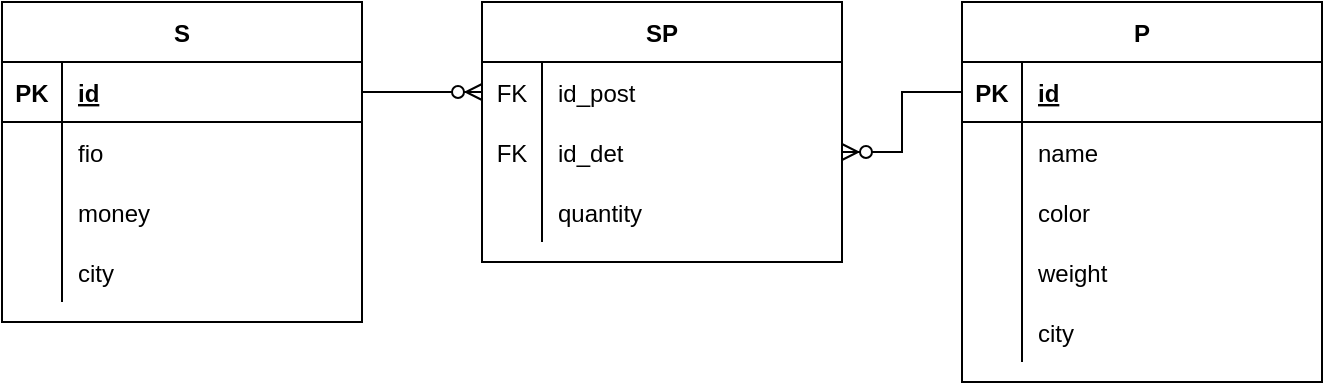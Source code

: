 <mxfile version="18.0.6" type="device" pages="2"><diagram id="R2lEEEUBdFMjLlhIrx00" name="part-1"><mxGraphModel dx="920" dy="1432" grid="1" gridSize="10" guides="1" tooltips="1" connect="1" arrows="1" fold="1" page="1" pageScale="1" pageWidth="850" pageHeight="1100" math="0" shadow="0" extFonts="Permanent Marker^https://fonts.googleapis.com/css?family=Permanent+Marker"><root><mxCell id="0"/><mxCell id="1" parent="0"/><mxCell id="owsaEYNvA8vx0ClIbj3j-1" value="P" style="shape=table;startSize=30;container=1;collapsible=1;childLayout=tableLayout;fixedRows=1;rowLines=0;fontStyle=1;align=center;resizeLast=1;" vertex="1" parent="1"><mxGeometry x="520" y="40" width="180" height="190" as="geometry"/></mxCell><mxCell id="owsaEYNvA8vx0ClIbj3j-2" value="" style="shape=tableRow;horizontal=0;startSize=0;swimlaneHead=0;swimlaneBody=0;fillColor=none;collapsible=0;dropTarget=0;points=[[0,0.5],[1,0.5]];portConstraint=eastwest;top=0;left=0;right=0;bottom=1;" vertex="1" parent="owsaEYNvA8vx0ClIbj3j-1"><mxGeometry y="30" width="180" height="30" as="geometry"/></mxCell><mxCell id="owsaEYNvA8vx0ClIbj3j-3" value="PK" style="shape=partialRectangle;connectable=0;fillColor=none;top=0;left=0;bottom=0;right=0;fontStyle=1;overflow=hidden;" vertex="1" parent="owsaEYNvA8vx0ClIbj3j-2"><mxGeometry width="30" height="30" as="geometry"><mxRectangle width="30" height="30" as="alternateBounds"/></mxGeometry></mxCell><mxCell id="owsaEYNvA8vx0ClIbj3j-4" value="id" style="shape=partialRectangle;connectable=0;fillColor=none;top=0;left=0;bottom=0;right=0;align=left;spacingLeft=6;fontStyle=5;overflow=hidden;" vertex="1" parent="owsaEYNvA8vx0ClIbj3j-2"><mxGeometry x="30" width="150" height="30" as="geometry"><mxRectangle width="150" height="30" as="alternateBounds"/></mxGeometry></mxCell><mxCell id="owsaEYNvA8vx0ClIbj3j-5" value="" style="shape=tableRow;horizontal=0;startSize=0;swimlaneHead=0;swimlaneBody=0;fillColor=none;collapsible=0;dropTarget=0;points=[[0,0.5],[1,0.5]];portConstraint=eastwest;top=0;left=0;right=0;bottom=0;" vertex="1" parent="owsaEYNvA8vx0ClIbj3j-1"><mxGeometry y="60" width="180" height="30" as="geometry"/></mxCell><mxCell id="owsaEYNvA8vx0ClIbj3j-6" value="" style="shape=partialRectangle;connectable=0;fillColor=none;top=0;left=0;bottom=0;right=0;editable=1;overflow=hidden;" vertex="1" parent="owsaEYNvA8vx0ClIbj3j-5"><mxGeometry width="30" height="30" as="geometry"><mxRectangle width="30" height="30" as="alternateBounds"/></mxGeometry></mxCell><mxCell id="owsaEYNvA8vx0ClIbj3j-7" value="name" style="shape=partialRectangle;connectable=0;fillColor=none;top=0;left=0;bottom=0;right=0;align=left;spacingLeft=6;overflow=hidden;" vertex="1" parent="owsaEYNvA8vx0ClIbj3j-5"><mxGeometry x="30" width="150" height="30" as="geometry"><mxRectangle width="150" height="30" as="alternateBounds"/></mxGeometry></mxCell><mxCell id="owsaEYNvA8vx0ClIbj3j-8" value="" style="shape=tableRow;horizontal=0;startSize=0;swimlaneHead=0;swimlaneBody=0;fillColor=none;collapsible=0;dropTarget=0;points=[[0,0.5],[1,0.5]];portConstraint=eastwest;top=0;left=0;right=0;bottom=0;" vertex="1" parent="owsaEYNvA8vx0ClIbj3j-1"><mxGeometry y="90" width="180" height="30" as="geometry"/></mxCell><mxCell id="owsaEYNvA8vx0ClIbj3j-9" value="" style="shape=partialRectangle;connectable=0;fillColor=none;top=0;left=0;bottom=0;right=0;editable=1;overflow=hidden;" vertex="1" parent="owsaEYNvA8vx0ClIbj3j-8"><mxGeometry width="30" height="30" as="geometry"><mxRectangle width="30" height="30" as="alternateBounds"/></mxGeometry></mxCell><mxCell id="owsaEYNvA8vx0ClIbj3j-10" value="color" style="shape=partialRectangle;connectable=0;fillColor=none;top=0;left=0;bottom=0;right=0;align=left;spacingLeft=6;overflow=hidden;" vertex="1" parent="owsaEYNvA8vx0ClIbj3j-8"><mxGeometry x="30" width="150" height="30" as="geometry"><mxRectangle width="150" height="30" as="alternateBounds"/></mxGeometry></mxCell><mxCell id="owsaEYNvA8vx0ClIbj3j-11" value="" style="shape=tableRow;horizontal=0;startSize=0;swimlaneHead=0;swimlaneBody=0;fillColor=none;collapsible=0;dropTarget=0;points=[[0,0.5],[1,0.5]];portConstraint=eastwest;top=0;left=0;right=0;bottom=0;" vertex="1" parent="owsaEYNvA8vx0ClIbj3j-1"><mxGeometry y="120" width="180" height="30" as="geometry"/></mxCell><mxCell id="owsaEYNvA8vx0ClIbj3j-12" value="" style="shape=partialRectangle;connectable=0;fillColor=none;top=0;left=0;bottom=0;right=0;editable=1;overflow=hidden;" vertex="1" parent="owsaEYNvA8vx0ClIbj3j-11"><mxGeometry width="30" height="30" as="geometry"><mxRectangle width="30" height="30" as="alternateBounds"/></mxGeometry></mxCell><mxCell id="owsaEYNvA8vx0ClIbj3j-13" value="weight" style="shape=partialRectangle;connectable=0;fillColor=none;top=0;left=0;bottom=0;right=0;align=left;spacingLeft=6;overflow=hidden;" vertex="1" parent="owsaEYNvA8vx0ClIbj3j-11"><mxGeometry x="30" width="150" height="30" as="geometry"><mxRectangle width="150" height="30" as="alternateBounds"/></mxGeometry></mxCell><mxCell id="owsaEYNvA8vx0ClIbj3j-40" style="shape=tableRow;horizontal=0;startSize=0;swimlaneHead=0;swimlaneBody=0;fillColor=none;collapsible=0;dropTarget=0;points=[[0,0.5],[1,0.5]];portConstraint=eastwest;top=0;left=0;right=0;bottom=0;" vertex="1" parent="owsaEYNvA8vx0ClIbj3j-1"><mxGeometry y="150" width="180" height="30" as="geometry"/></mxCell><mxCell id="owsaEYNvA8vx0ClIbj3j-41" style="shape=partialRectangle;connectable=0;fillColor=none;top=0;left=0;bottom=0;right=0;editable=1;overflow=hidden;" vertex="1" parent="owsaEYNvA8vx0ClIbj3j-40"><mxGeometry width="30" height="30" as="geometry"><mxRectangle width="30" height="30" as="alternateBounds"/></mxGeometry></mxCell><mxCell id="owsaEYNvA8vx0ClIbj3j-42" value="city" style="shape=partialRectangle;connectable=0;fillColor=none;top=0;left=0;bottom=0;right=0;align=left;spacingLeft=6;overflow=hidden;" vertex="1" parent="owsaEYNvA8vx0ClIbj3j-40"><mxGeometry x="30" width="150" height="30" as="geometry"><mxRectangle width="150" height="30" as="alternateBounds"/></mxGeometry></mxCell><mxCell id="owsaEYNvA8vx0ClIbj3j-14" value="S" style="shape=table;startSize=30;container=1;collapsible=1;childLayout=tableLayout;fixedRows=1;rowLines=0;fontStyle=1;align=center;resizeLast=1;" vertex="1" parent="1"><mxGeometry x="40" y="40" width="180" height="160" as="geometry"/></mxCell><mxCell id="owsaEYNvA8vx0ClIbj3j-15" value="" style="shape=tableRow;horizontal=0;startSize=0;swimlaneHead=0;swimlaneBody=0;fillColor=none;collapsible=0;dropTarget=0;points=[[0,0.5],[1,0.5]];portConstraint=eastwest;top=0;left=0;right=0;bottom=1;" vertex="1" parent="owsaEYNvA8vx0ClIbj3j-14"><mxGeometry y="30" width="180" height="30" as="geometry"/></mxCell><mxCell id="owsaEYNvA8vx0ClIbj3j-16" value="PK" style="shape=partialRectangle;connectable=0;fillColor=none;top=0;left=0;bottom=0;right=0;fontStyle=1;overflow=hidden;" vertex="1" parent="owsaEYNvA8vx0ClIbj3j-15"><mxGeometry width="30" height="30" as="geometry"><mxRectangle width="30" height="30" as="alternateBounds"/></mxGeometry></mxCell><mxCell id="owsaEYNvA8vx0ClIbj3j-17" value="id" style="shape=partialRectangle;connectable=0;fillColor=none;top=0;left=0;bottom=0;right=0;align=left;spacingLeft=6;fontStyle=5;overflow=hidden;" vertex="1" parent="owsaEYNvA8vx0ClIbj3j-15"><mxGeometry x="30" width="150" height="30" as="geometry"><mxRectangle width="150" height="30" as="alternateBounds"/></mxGeometry></mxCell><mxCell id="owsaEYNvA8vx0ClIbj3j-18" value="" style="shape=tableRow;horizontal=0;startSize=0;swimlaneHead=0;swimlaneBody=0;fillColor=none;collapsible=0;dropTarget=0;points=[[0,0.5],[1,0.5]];portConstraint=eastwest;top=0;left=0;right=0;bottom=0;" vertex="1" parent="owsaEYNvA8vx0ClIbj3j-14"><mxGeometry y="60" width="180" height="30" as="geometry"/></mxCell><mxCell id="owsaEYNvA8vx0ClIbj3j-19" value="" style="shape=partialRectangle;connectable=0;fillColor=none;top=0;left=0;bottom=0;right=0;editable=1;overflow=hidden;" vertex="1" parent="owsaEYNvA8vx0ClIbj3j-18"><mxGeometry width="30" height="30" as="geometry"><mxRectangle width="30" height="30" as="alternateBounds"/></mxGeometry></mxCell><mxCell id="owsaEYNvA8vx0ClIbj3j-20" value="fio" style="shape=partialRectangle;connectable=0;fillColor=none;top=0;left=0;bottom=0;right=0;align=left;spacingLeft=6;overflow=hidden;" vertex="1" parent="owsaEYNvA8vx0ClIbj3j-18"><mxGeometry x="30" width="150" height="30" as="geometry"><mxRectangle width="150" height="30" as="alternateBounds"/></mxGeometry></mxCell><mxCell id="owsaEYNvA8vx0ClIbj3j-21" value="" style="shape=tableRow;horizontal=0;startSize=0;swimlaneHead=0;swimlaneBody=0;fillColor=none;collapsible=0;dropTarget=0;points=[[0,0.5],[1,0.5]];portConstraint=eastwest;top=0;left=0;right=0;bottom=0;" vertex="1" parent="owsaEYNvA8vx0ClIbj3j-14"><mxGeometry y="90" width="180" height="30" as="geometry"/></mxCell><mxCell id="owsaEYNvA8vx0ClIbj3j-22" value="" style="shape=partialRectangle;connectable=0;fillColor=none;top=0;left=0;bottom=0;right=0;editable=1;overflow=hidden;" vertex="1" parent="owsaEYNvA8vx0ClIbj3j-21"><mxGeometry width="30" height="30" as="geometry"><mxRectangle width="30" height="30" as="alternateBounds"/></mxGeometry></mxCell><mxCell id="owsaEYNvA8vx0ClIbj3j-23" value="money" style="shape=partialRectangle;connectable=0;fillColor=none;top=0;left=0;bottom=0;right=0;align=left;spacingLeft=6;overflow=hidden;" vertex="1" parent="owsaEYNvA8vx0ClIbj3j-21"><mxGeometry x="30" width="150" height="30" as="geometry"><mxRectangle width="150" height="30" as="alternateBounds"/></mxGeometry></mxCell><mxCell id="owsaEYNvA8vx0ClIbj3j-24" value="" style="shape=tableRow;horizontal=0;startSize=0;swimlaneHead=0;swimlaneBody=0;fillColor=none;collapsible=0;dropTarget=0;points=[[0,0.5],[1,0.5]];portConstraint=eastwest;top=0;left=0;right=0;bottom=0;" vertex="1" parent="owsaEYNvA8vx0ClIbj3j-14"><mxGeometry y="120" width="180" height="30" as="geometry"/></mxCell><mxCell id="owsaEYNvA8vx0ClIbj3j-25" value="" style="shape=partialRectangle;connectable=0;fillColor=none;top=0;left=0;bottom=0;right=0;editable=1;overflow=hidden;" vertex="1" parent="owsaEYNvA8vx0ClIbj3j-24"><mxGeometry width="30" height="30" as="geometry"><mxRectangle width="30" height="30" as="alternateBounds"/></mxGeometry></mxCell><mxCell id="owsaEYNvA8vx0ClIbj3j-26" value="city" style="shape=partialRectangle;connectable=0;fillColor=none;top=0;left=0;bottom=0;right=0;align=left;spacingLeft=6;overflow=hidden;" vertex="1" parent="owsaEYNvA8vx0ClIbj3j-24"><mxGeometry x="30" width="150" height="30" as="geometry"><mxRectangle width="150" height="30" as="alternateBounds"/></mxGeometry></mxCell><mxCell id="owsaEYNvA8vx0ClIbj3j-27" value="SP" style="shape=table;startSize=30;container=1;collapsible=1;childLayout=tableLayout;fixedRows=1;rowLines=0;fontStyle=1;align=center;resizeLast=1;" vertex="1" parent="1"><mxGeometry x="280" y="40" width="180" height="130" as="geometry"/></mxCell><mxCell id="owsaEYNvA8vx0ClIbj3j-31" value="" style="shape=tableRow;horizontal=0;startSize=0;swimlaneHead=0;swimlaneBody=0;fillColor=none;collapsible=0;dropTarget=0;points=[[0,0.5],[1,0.5]];portConstraint=eastwest;top=0;left=0;right=0;bottom=0;" vertex="1" parent="owsaEYNvA8vx0ClIbj3j-27"><mxGeometry y="30" width="180" height="30" as="geometry"/></mxCell><mxCell id="owsaEYNvA8vx0ClIbj3j-32" value="FK" style="shape=partialRectangle;connectable=0;fillColor=none;top=0;left=0;bottom=0;right=0;editable=1;overflow=hidden;" vertex="1" parent="owsaEYNvA8vx0ClIbj3j-31"><mxGeometry width="30" height="30" as="geometry"><mxRectangle width="30" height="30" as="alternateBounds"/></mxGeometry></mxCell><mxCell id="owsaEYNvA8vx0ClIbj3j-33" value="id_post" style="shape=partialRectangle;connectable=0;fillColor=none;top=0;left=0;bottom=0;right=0;align=left;spacingLeft=6;overflow=hidden;" vertex="1" parent="owsaEYNvA8vx0ClIbj3j-31"><mxGeometry x="30" width="150" height="30" as="geometry"><mxRectangle width="150" height="30" as="alternateBounds"/></mxGeometry></mxCell><mxCell id="owsaEYNvA8vx0ClIbj3j-34" value="" style="shape=tableRow;horizontal=0;startSize=0;swimlaneHead=0;swimlaneBody=0;fillColor=none;collapsible=0;dropTarget=0;points=[[0,0.5],[1,0.5]];portConstraint=eastwest;top=0;left=0;right=0;bottom=0;" vertex="1" parent="owsaEYNvA8vx0ClIbj3j-27"><mxGeometry y="60" width="180" height="30" as="geometry"/></mxCell><mxCell id="owsaEYNvA8vx0ClIbj3j-35" value="FK" style="shape=partialRectangle;connectable=0;fillColor=none;top=0;left=0;bottom=0;right=0;editable=1;overflow=hidden;" vertex="1" parent="owsaEYNvA8vx0ClIbj3j-34"><mxGeometry width="30" height="30" as="geometry"><mxRectangle width="30" height="30" as="alternateBounds"/></mxGeometry></mxCell><mxCell id="owsaEYNvA8vx0ClIbj3j-36" value="id_det" style="shape=partialRectangle;connectable=0;fillColor=none;top=0;left=0;bottom=0;right=0;align=left;spacingLeft=6;overflow=hidden;" vertex="1" parent="owsaEYNvA8vx0ClIbj3j-34"><mxGeometry x="30" width="150" height="30" as="geometry"><mxRectangle width="150" height="30" as="alternateBounds"/></mxGeometry></mxCell><mxCell id="owsaEYNvA8vx0ClIbj3j-37" value="" style="shape=tableRow;horizontal=0;startSize=0;swimlaneHead=0;swimlaneBody=0;fillColor=none;collapsible=0;dropTarget=0;points=[[0,0.5],[1,0.5]];portConstraint=eastwest;top=0;left=0;right=0;bottom=0;" vertex="1" parent="owsaEYNvA8vx0ClIbj3j-27"><mxGeometry y="90" width="180" height="30" as="geometry"/></mxCell><mxCell id="owsaEYNvA8vx0ClIbj3j-38" value="" style="shape=partialRectangle;connectable=0;fillColor=none;top=0;left=0;bottom=0;right=0;editable=1;overflow=hidden;" vertex="1" parent="owsaEYNvA8vx0ClIbj3j-37"><mxGeometry width="30" height="30" as="geometry"><mxRectangle width="30" height="30" as="alternateBounds"/></mxGeometry></mxCell><mxCell id="owsaEYNvA8vx0ClIbj3j-39" value="quantity" style="shape=partialRectangle;connectable=0;fillColor=none;top=0;left=0;bottom=0;right=0;align=left;spacingLeft=6;overflow=hidden;" vertex="1" parent="owsaEYNvA8vx0ClIbj3j-37"><mxGeometry x="30" width="150" height="30" as="geometry"><mxRectangle width="150" height="30" as="alternateBounds"/></mxGeometry></mxCell><mxCell id="owsaEYNvA8vx0ClIbj3j-43" value="" style="edgeStyle=entityRelationEdgeStyle;fontSize=12;html=1;endArrow=ERzeroToMany;endFill=1;rounded=0;entryX=0;entryY=0.5;entryDx=0;entryDy=0;exitX=1;exitY=0.5;exitDx=0;exitDy=0;" edge="1" parent="1" source="owsaEYNvA8vx0ClIbj3j-15" target="owsaEYNvA8vx0ClIbj3j-31"><mxGeometry width="100" height="100" relative="1" as="geometry"><mxPoint x="210" y="170" as="sourcePoint"/><mxPoint x="310" y="70" as="targetPoint"/></mxGeometry></mxCell><mxCell id="owsaEYNvA8vx0ClIbj3j-44" value="" style="edgeStyle=entityRelationEdgeStyle;fontSize=12;html=1;endArrow=ERzeroToMany;endFill=1;rounded=0;entryX=1;entryY=0.5;entryDx=0;entryDy=0;exitX=0;exitY=0.5;exitDx=0;exitDy=0;" edge="1" parent="1" source="owsaEYNvA8vx0ClIbj3j-2" target="owsaEYNvA8vx0ClIbj3j-34"><mxGeometry width="100" height="100" relative="1" as="geometry"><mxPoint x="380" y="160" as="sourcePoint"/><mxPoint x="480" y="60" as="targetPoint"/></mxGeometry></mxCell></root></mxGraphModel></diagram><diagram id="Smq5fnMOxkSnGxEm4nto" name="part-3"><mxGraphModel dx="782" dy="1217" grid="1" gridSize="10" guides="1" tooltips="1" connect="1" arrows="1" fold="1" page="1" pageScale="1" pageWidth="850" pageHeight="1100" math="0" shadow="0"><root><mxCell id="0"/><mxCell id="1" parent="0"/><mxCell id="PxRqL4m6oR2kjX2CarWD-1" value="employes" style="shape=table;startSize=30;container=1;collapsible=1;childLayout=tableLayout;fixedRows=1;rowLines=0;fontStyle=1;align=center;resizeLast=1;" vertex="1" parent="1"><mxGeometry x="60" y="40" width="180" height="220" as="geometry"/></mxCell><mxCell id="PxRqL4m6oR2kjX2CarWD-2" value="" style="shape=tableRow;horizontal=0;startSize=0;swimlaneHead=0;swimlaneBody=0;fillColor=none;collapsible=0;dropTarget=0;points=[[0,0.5],[1,0.5]];portConstraint=eastwest;top=0;left=0;right=0;bottom=1;" vertex="1" parent="PxRqL4m6oR2kjX2CarWD-1"><mxGeometry y="30" width="180" height="30" as="geometry"/></mxCell><mxCell id="PxRqL4m6oR2kjX2CarWD-3" value="PK" style="shape=partialRectangle;connectable=0;fillColor=none;top=0;left=0;bottom=0;right=0;fontStyle=1;overflow=hidden;" vertex="1" parent="PxRqL4m6oR2kjX2CarWD-2"><mxGeometry width="30" height="30" as="geometry"><mxRectangle width="30" height="30" as="alternateBounds"/></mxGeometry></mxCell><mxCell id="PxRqL4m6oR2kjX2CarWD-4" value="id" style="shape=partialRectangle;connectable=0;fillColor=none;top=0;left=0;bottom=0;right=0;align=left;spacingLeft=6;fontStyle=5;overflow=hidden;" vertex="1" parent="PxRqL4m6oR2kjX2CarWD-2"><mxGeometry x="30" width="150" height="30" as="geometry"><mxRectangle width="150" height="30" as="alternateBounds"/></mxGeometry></mxCell><mxCell id="PxRqL4m6oR2kjX2CarWD-5" value="" style="shape=tableRow;horizontal=0;startSize=0;swimlaneHead=0;swimlaneBody=0;fillColor=none;collapsible=0;dropTarget=0;points=[[0,0.5],[1,0.5]];portConstraint=eastwest;top=0;left=0;right=0;bottom=0;" vertex="1" parent="PxRqL4m6oR2kjX2CarWD-1"><mxGeometry y="60" width="180" height="30" as="geometry"/></mxCell><mxCell id="PxRqL4m6oR2kjX2CarWD-6" value="" style="shape=partialRectangle;connectable=0;fillColor=none;top=0;left=0;bottom=0;right=0;editable=1;overflow=hidden;" vertex="1" parent="PxRqL4m6oR2kjX2CarWD-5"><mxGeometry width="30" height="30" as="geometry"><mxRectangle width="30" height="30" as="alternateBounds"/></mxGeometry></mxCell><mxCell id="PxRqL4m6oR2kjX2CarWD-7" value="surname" style="shape=partialRectangle;connectable=0;fillColor=none;top=0;left=0;bottom=0;right=0;align=left;spacingLeft=6;overflow=hidden;" vertex="1" parent="PxRqL4m6oR2kjX2CarWD-5"><mxGeometry x="30" width="150" height="30" as="geometry"><mxRectangle width="150" height="30" as="alternateBounds"/></mxGeometry></mxCell><mxCell id="PxRqL4m6oR2kjX2CarWD-8" value="" style="shape=tableRow;horizontal=0;startSize=0;swimlaneHead=0;swimlaneBody=0;fillColor=none;collapsible=0;dropTarget=0;points=[[0,0.5],[1,0.5]];portConstraint=eastwest;top=0;left=0;right=0;bottom=0;" vertex="1" parent="PxRqL4m6oR2kjX2CarWD-1"><mxGeometry y="90" width="180" height="30" as="geometry"/></mxCell><mxCell id="PxRqL4m6oR2kjX2CarWD-9" value="" style="shape=partialRectangle;connectable=0;fillColor=none;top=0;left=0;bottom=0;right=0;editable=1;overflow=hidden;" vertex="1" parent="PxRqL4m6oR2kjX2CarWD-8"><mxGeometry width="30" height="30" as="geometry"><mxRectangle width="30" height="30" as="alternateBounds"/></mxGeometry></mxCell><mxCell id="PxRqL4m6oR2kjX2CarWD-10" value="address" style="shape=partialRectangle;connectable=0;fillColor=none;top=0;left=0;bottom=0;right=0;align=left;spacingLeft=6;overflow=hidden;" vertex="1" parent="PxRqL4m6oR2kjX2CarWD-8"><mxGeometry x="30" width="150" height="30" as="geometry"><mxRectangle width="150" height="30" as="alternateBounds"/></mxGeometry></mxCell><mxCell id="PxRqL4m6oR2kjX2CarWD-11" value="" style="shape=tableRow;horizontal=0;startSize=0;swimlaneHead=0;swimlaneBody=0;fillColor=none;collapsible=0;dropTarget=0;points=[[0,0.5],[1,0.5]];portConstraint=eastwest;top=0;left=0;right=0;bottom=0;" vertex="1" parent="PxRqL4m6oR2kjX2CarWD-1"><mxGeometry y="120" width="180" height="30" as="geometry"/></mxCell><mxCell id="PxRqL4m6oR2kjX2CarWD-12" value="" style="shape=partialRectangle;connectable=0;fillColor=none;top=0;left=0;bottom=0;right=0;editable=1;overflow=hidden;" vertex="1" parent="PxRqL4m6oR2kjX2CarWD-11"><mxGeometry width="30" height="30" as="geometry"><mxRectangle width="30" height="30" as="alternateBounds"/></mxGeometry></mxCell><mxCell id="PxRqL4m6oR2kjX2CarWD-13" value="experience" style="shape=partialRectangle;connectable=0;fillColor=none;top=0;left=0;bottom=0;right=0;align=left;spacingLeft=6;overflow=hidden;" vertex="1" parent="PxRqL4m6oR2kjX2CarWD-11"><mxGeometry x="30" width="150" height="30" as="geometry"><mxRectangle width="150" height="30" as="alternateBounds"/></mxGeometry></mxCell><mxCell id="PxRqL4m6oR2kjX2CarWD-40" style="shape=tableRow;horizontal=0;startSize=0;swimlaneHead=0;swimlaneBody=0;fillColor=none;collapsible=0;dropTarget=0;points=[[0,0.5],[1,0.5]];portConstraint=eastwest;top=0;left=0;right=0;bottom=0;" vertex="1" parent="PxRqL4m6oR2kjX2CarWD-1"><mxGeometry y="150" width="180" height="30" as="geometry"/></mxCell><mxCell id="PxRqL4m6oR2kjX2CarWD-41" style="shape=partialRectangle;connectable=0;fillColor=none;top=0;left=0;bottom=0;right=0;editable=1;overflow=hidden;" vertex="1" parent="PxRqL4m6oR2kjX2CarWD-40"><mxGeometry width="30" height="30" as="geometry"><mxRectangle width="30" height="30" as="alternateBounds"/></mxGeometry></mxCell><mxCell id="PxRqL4m6oR2kjX2CarWD-42" value="specialty" style="shape=partialRectangle;connectable=0;fillColor=none;top=0;left=0;bottom=0;right=0;align=left;spacingLeft=6;overflow=hidden;" vertex="1" parent="PxRqL4m6oR2kjX2CarWD-40"><mxGeometry x="30" width="150" height="30" as="geometry"><mxRectangle width="150" height="30" as="alternateBounds"/></mxGeometry></mxCell><mxCell id="PxRqL4m6oR2kjX2CarWD-43" style="shape=tableRow;horizontal=0;startSize=0;swimlaneHead=0;swimlaneBody=0;fillColor=none;collapsible=0;dropTarget=0;points=[[0,0.5],[1,0.5]];portConstraint=eastwest;top=0;left=0;right=0;bottom=0;" vertex="1" parent="PxRqL4m6oR2kjX2CarWD-1"><mxGeometry y="180" width="180" height="30" as="geometry"/></mxCell><mxCell id="PxRqL4m6oR2kjX2CarWD-44" style="shape=partialRectangle;connectable=0;fillColor=none;top=0;left=0;bottom=0;right=0;editable=1;overflow=hidden;" vertex="1" parent="PxRqL4m6oR2kjX2CarWD-43"><mxGeometry width="30" height="30" as="geometry"><mxRectangle width="30" height="30" as="alternateBounds"/></mxGeometry></mxCell><mxCell id="PxRqL4m6oR2kjX2CarWD-45" value="div_num" style="shape=partialRectangle;connectable=0;fillColor=none;top=0;left=0;bottom=0;right=0;align=left;spacingLeft=6;overflow=hidden;" vertex="1" parent="PxRqL4m6oR2kjX2CarWD-43"><mxGeometry x="30" width="150" height="30" as="geometry"><mxRectangle width="150" height="30" as="alternateBounds"/></mxGeometry></mxCell><mxCell id="PxRqL4m6oR2kjX2CarWD-14" value="company" style="shape=table;startSize=30;container=1;collapsible=1;childLayout=tableLayout;fixedRows=1;rowLines=0;fontStyle=1;align=center;resizeLast=1;" vertex="1" parent="1"><mxGeometry x="60" y="280" width="180" height="160" as="geometry"/></mxCell><mxCell id="PxRqL4m6oR2kjX2CarWD-15" value="" style="shape=tableRow;horizontal=0;startSize=0;swimlaneHead=0;swimlaneBody=0;fillColor=none;collapsible=0;dropTarget=0;points=[[0,0.5],[1,0.5]];portConstraint=eastwest;top=0;left=0;right=0;bottom=1;" vertex="1" parent="PxRqL4m6oR2kjX2CarWD-14"><mxGeometry y="30" width="180" height="30" as="geometry"/></mxCell><mxCell id="PxRqL4m6oR2kjX2CarWD-16" value="PK" style="shape=partialRectangle;connectable=0;fillColor=none;top=0;left=0;bottom=0;right=0;fontStyle=1;overflow=hidden;" vertex="1" parent="PxRqL4m6oR2kjX2CarWD-15"><mxGeometry width="30" height="30" as="geometry"><mxRectangle width="30" height="30" as="alternateBounds"/></mxGeometry></mxCell><mxCell id="PxRqL4m6oR2kjX2CarWD-17" value="id" style="shape=partialRectangle;connectable=0;fillColor=none;top=0;left=0;bottom=0;right=0;align=left;spacingLeft=6;fontStyle=5;overflow=hidden;" vertex="1" parent="PxRqL4m6oR2kjX2CarWD-15"><mxGeometry x="30" width="150" height="30" as="geometry"><mxRectangle width="150" height="30" as="alternateBounds"/></mxGeometry></mxCell><mxCell id="PxRqL4m6oR2kjX2CarWD-18" value="" style="shape=tableRow;horizontal=0;startSize=0;swimlaneHead=0;swimlaneBody=0;fillColor=none;collapsible=0;dropTarget=0;points=[[0,0.5],[1,0.5]];portConstraint=eastwest;top=0;left=0;right=0;bottom=0;" vertex="1" parent="PxRqL4m6oR2kjX2CarWD-14"><mxGeometry y="60" width="180" height="30" as="geometry"/></mxCell><mxCell id="PxRqL4m6oR2kjX2CarWD-19" value="" style="shape=partialRectangle;connectable=0;fillColor=none;top=0;left=0;bottom=0;right=0;editable=1;overflow=hidden;" vertex="1" parent="PxRqL4m6oR2kjX2CarWD-18"><mxGeometry width="30" height="30" as="geometry"><mxRectangle width="30" height="30" as="alternateBounds"/></mxGeometry></mxCell><mxCell id="PxRqL4m6oR2kjX2CarWD-20" value="title" style="shape=partialRectangle;connectable=0;fillColor=none;top=0;left=0;bottom=0;right=0;align=left;spacingLeft=6;overflow=hidden;" vertex="1" parent="PxRqL4m6oR2kjX2CarWD-18"><mxGeometry x="30" width="150" height="30" as="geometry"><mxRectangle width="150" height="30" as="alternateBounds"/></mxGeometry></mxCell><mxCell id="PxRqL4m6oR2kjX2CarWD-21" value="" style="shape=tableRow;horizontal=0;startSize=0;swimlaneHead=0;swimlaneBody=0;fillColor=none;collapsible=0;dropTarget=0;points=[[0,0.5],[1,0.5]];portConstraint=eastwest;top=0;left=0;right=0;bottom=0;" vertex="1" parent="PxRqL4m6oR2kjX2CarWD-14"><mxGeometry y="90" width="180" height="30" as="geometry"/></mxCell><mxCell id="PxRqL4m6oR2kjX2CarWD-22" value="" style="shape=partialRectangle;connectable=0;fillColor=none;top=0;left=0;bottom=0;right=0;editable=1;overflow=hidden;" vertex="1" parent="PxRqL4m6oR2kjX2CarWD-21"><mxGeometry width="30" height="30" as="geometry"><mxRectangle width="30" height="30" as="alternateBounds"/></mxGeometry></mxCell><mxCell id="PxRqL4m6oR2kjX2CarWD-23" value="div_num" style="shape=partialRectangle;connectable=0;fillColor=none;top=0;left=0;bottom=0;right=0;align=left;spacingLeft=6;overflow=hidden;" vertex="1" parent="PxRqL4m6oR2kjX2CarWD-21"><mxGeometry x="30" width="150" height="30" as="geometry"><mxRectangle width="150" height="30" as="alternateBounds"/></mxGeometry></mxCell><mxCell id="PxRqL4m6oR2kjX2CarWD-24" value="" style="shape=tableRow;horizontal=0;startSize=0;swimlaneHead=0;swimlaneBody=0;fillColor=none;collapsible=0;dropTarget=0;points=[[0,0.5],[1,0.5]];portConstraint=eastwest;top=0;left=0;right=0;bottom=0;" vertex="1" parent="PxRqL4m6oR2kjX2CarWD-14"><mxGeometry y="120" width="180" height="30" as="geometry"/></mxCell><mxCell id="PxRqL4m6oR2kjX2CarWD-25" value="" style="shape=partialRectangle;connectable=0;fillColor=none;top=0;left=0;bottom=0;right=0;editable=1;overflow=hidden;" vertex="1" parent="PxRqL4m6oR2kjX2CarWD-24"><mxGeometry width="30" height="30" as="geometry"><mxRectangle width="30" height="30" as="alternateBounds"/></mxGeometry></mxCell><mxCell id="PxRqL4m6oR2kjX2CarWD-26" value="employes_count" style="shape=partialRectangle;connectable=0;fillColor=none;top=0;left=0;bottom=0;right=0;align=left;spacingLeft=6;overflow=hidden;" vertex="1" parent="PxRqL4m6oR2kjX2CarWD-24"><mxGeometry x="30" width="150" height="30" as="geometry"><mxRectangle width="150" height="30" as="alternateBounds"/></mxGeometry></mxCell><mxCell id="PxRqL4m6oR2kjX2CarWD-27" value="work_activity" style="shape=table;startSize=30;container=1;collapsible=1;childLayout=tableLayout;fixedRows=1;rowLines=0;fontStyle=1;align=center;resizeLast=1;" vertex="1" parent="1"><mxGeometry x="320" y="40" width="180" height="280" as="geometry"/></mxCell><mxCell id="PxRqL4m6oR2kjX2CarWD-28" value="" style="shape=tableRow;horizontal=0;startSize=0;swimlaneHead=0;swimlaneBody=0;fillColor=none;collapsible=0;dropTarget=0;points=[[0,0.5],[1,0.5]];portConstraint=eastwest;top=0;left=0;right=0;bottom=1;" vertex="1" parent="PxRqL4m6oR2kjX2CarWD-27"><mxGeometry y="30" width="180" height="30" as="geometry"/></mxCell><mxCell id="PxRqL4m6oR2kjX2CarWD-29" value="PK" style="shape=partialRectangle;connectable=0;fillColor=none;top=0;left=0;bottom=0;right=0;fontStyle=1;overflow=hidden;" vertex="1" parent="PxRqL4m6oR2kjX2CarWD-28"><mxGeometry width="30" height="30" as="geometry"><mxRectangle width="30" height="30" as="alternateBounds"/></mxGeometry></mxCell><mxCell id="PxRqL4m6oR2kjX2CarWD-30" value="employee_id" style="shape=partialRectangle;connectable=0;fillColor=none;top=0;left=0;bottom=0;right=0;align=left;spacingLeft=6;fontStyle=5;overflow=hidden;" vertex="1" parent="PxRqL4m6oR2kjX2CarWD-28"><mxGeometry x="30" width="150" height="30" as="geometry"><mxRectangle width="150" height="30" as="alternateBounds"/></mxGeometry></mxCell><mxCell id="PxRqL4m6oR2kjX2CarWD-31" value="" style="shape=tableRow;horizontal=0;startSize=0;swimlaneHead=0;swimlaneBody=0;fillColor=none;collapsible=0;dropTarget=0;points=[[0,0.5],[1,0.5]];portConstraint=eastwest;top=0;left=0;right=0;bottom=0;" vertex="1" parent="PxRqL4m6oR2kjX2CarWD-27"><mxGeometry y="60" width="180" height="30" as="geometry"/></mxCell><mxCell id="PxRqL4m6oR2kjX2CarWD-32" value="" style="shape=partialRectangle;connectable=0;fillColor=none;top=0;left=0;bottom=0;right=0;editable=1;overflow=hidden;" vertex="1" parent="PxRqL4m6oR2kjX2CarWD-31"><mxGeometry width="30" height="30" as="geometry"><mxRectangle width="30" height="30" as="alternateBounds"/></mxGeometry></mxCell><mxCell id="PxRqL4m6oR2kjX2CarWD-33" value="wr_id" style="shape=partialRectangle;connectable=0;fillColor=none;top=0;left=0;bottom=0;right=0;align=left;spacingLeft=6;overflow=hidden;" vertex="1" parent="PxRqL4m6oR2kjX2CarWD-31"><mxGeometry x="30" width="150" height="30" as="geometry"><mxRectangle width="150" height="30" as="alternateBounds"/></mxGeometry></mxCell><mxCell id="PxRqL4m6oR2kjX2CarWD-34" value="" style="shape=tableRow;horizontal=0;startSize=0;swimlaneHead=0;swimlaneBody=0;fillColor=none;collapsible=0;dropTarget=0;points=[[0,0.5],[1,0.5]];portConstraint=eastwest;top=0;left=0;right=0;bottom=0;" vertex="1" parent="PxRqL4m6oR2kjX2CarWD-27"><mxGeometry y="90" width="180" height="30" as="geometry"/></mxCell><mxCell id="PxRqL4m6oR2kjX2CarWD-35" value="" style="shape=partialRectangle;connectable=0;fillColor=none;top=0;left=0;bottom=0;right=0;editable=1;overflow=hidden;" vertex="1" parent="PxRqL4m6oR2kjX2CarWD-34"><mxGeometry width="30" height="30" as="geometry"><mxRectangle width="30" height="30" as="alternateBounds"/></mxGeometry></mxCell><mxCell id="PxRqL4m6oR2kjX2CarWD-36" value="reg_num" style="shape=partialRectangle;connectable=0;fillColor=none;top=0;left=0;bottom=0;right=0;align=left;spacingLeft=6;overflow=hidden;" vertex="1" parent="PxRqL4m6oR2kjX2CarWD-34"><mxGeometry x="30" width="150" height="30" as="geometry"><mxRectangle width="150" height="30" as="alternateBounds"/></mxGeometry></mxCell><mxCell id="PxRqL4m6oR2kjX2CarWD-37" value="" style="shape=tableRow;horizontal=0;startSize=0;swimlaneHead=0;swimlaneBody=0;fillColor=none;collapsible=0;dropTarget=0;points=[[0,0.5],[1,0.5]];portConstraint=eastwest;top=0;left=0;right=0;bottom=0;" vertex="1" parent="PxRqL4m6oR2kjX2CarWD-27"><mxGeometry y="120" width="180" height="30" as="geometry"/></mxCell><mxCell id="PxRqL4m6oR2kjX2CarWD-38" value="" style="shape=partialRectangle;connectable=0;fillColor=none;top=0;left=0;bottom=0;right=0;editable=1;overflow=hidden;" vertex="1" parent="PxRqL4m6oR2kjX2CarWD-37"><mxGeometry width="30" height="30" as="geometry"><mxRectangle width="30" height="30" as="alternateBounds"/></mxGeometry></mxCell><mxCell id="PxRqL4m6oR2kjX2CarWD-39" value="fio" style="shape=partialRectangle;connectable=0;fillColor=none;top=0;left=0;bottom=0;right=0;align=left;spacingLeft=6;overflow=hidden;" vertex="1" parent="PxRqL4m6oR2kjX2CarWD-37"><mxGeometry x="30" width="150" height="30" as="geometry"><mxRectangle width="150" height="30" as="alternateBounds"/></mxGeometry></mxCell><mxCell id="PxRqL4m6oR2kjX2CarWD-46" style="shape=tableRow;horizontal=0;startSize=0;swimlaneHead=0;swimlaneBody=0;fillColor=none;collapsible=0;dropTarget=0;points=[[0,0.5],[1,0.5]];portConstraint=eastwest;top=0;left=0;right=0;bottom=0;" vertex="1" parent="PxRqL4m6oR2kjX2CarWD-27"><mxGeometry y="150" width="180" height="30" as="geometry"/></mxCell><mxCell id="PxRqL4m6oR2kjX2CarWD-47" style="shape=partialRectangle;connectable=0;fillColor=none;top=0;left=0;bottom=0;right=0;editable=1;overflow=hidden;" vertex="1" parent="PxRqL4m6oR2kjX2CarWD-46"><mxGeometry width="30" height="30" as="geometry"><mxRectangle width="30" height="30" as="alternateBounds"/></mxGeometry></mxCell><mxCell id="PxRqL4m6oR2kjX2CarWD-48" value="experience" style="shape=partialRectangle;connectable=0;fillColor=none;top=0;left=0;bottom=0;right=0;align=left;spacingLeft=6;overflow=hidden;" vertex="1" parent="PxRqL4m6oR2kjX2CarWD-46"><mxGeometry x="30" width="150" height="30" as="geometry"><mxRectangle width="150" height="30" as="alternateBounds"/></mxGeometry></mxCell><mxCell id="PxRqL4m6oR2kjX2CarWD-49" style="shape=tableRow;horizontal=0;startSize=0;swimlaneHead=0;swimlaneBody=0;fillColor=none;collapsible=0;dropTarget=0;points=[[0,0.5],[1,0.5]];portConstraint=eastwest;top=0;left=0;right=0;bottom=0;" vertex="1" parent="PxRqL4m6oR2kjX2CarWD-27"><mxGeometry y="180" width="180" height="30" as="geometry"/></mxCell><mxCell id="PxRqL4m6oR2kjX2CarWD-50" style="shape=partialRectangle;connectable=0;fillColor=none;top=0;left=0;bottom=0;right=0;editable=1;overflow=hidden;" vertex="1" parent="PxRqL4m6oR2kjX2CarWD-49"><mxGeometry width="30" height="30" as="geometry"><mxRectangle width="30" height="30" as="alternateBounds"/></mxGeometry></mxCell><mxCell id="PxRqL4m6oR2kjX2CarWD-51" value="start_date" style="shape=partialRectangle;connectable=0;fillColor=none;top=0;left=0;bottom=0;right=0;align=left;spacingLeft=6;overflow=hidden;" vertex="1" parent="PxRqL4m6oR2kjX2CarWD-49"><mxGeometry x="30" width="150" height="30" as="geometry"><mxRectangle width="150" height="30" as="alternateBounds"/></mxGeometry></mxCell><mxCell id="PxRqL4m6oR2kjX2CarWD-52" style="shape=tableRow;horizontal=0;startSize=0;swimlaneHead=0;swimlaneBody=0;fillColor=none;collapsible=0;dropTarget=0;points=[[0,0.5],[1,0.5]];portConstraint=eastwest;top=0;left=0;right=0;bottom=0;" vertex="1" parent="PxRqL4m6oR2kjX2CarWD-27"><mxGeometry y="210" width="180" height="30" as="geometry"/></mxCell><mxCell id="PxRqL4m6oR2kjX2CarWD-53" style="shape=partialRectangle;connectable=0;fillColor=none;top=0;left=0;bottom=0;right=0;editable=1;overflow=hidden;" vertex="1" parent="PxRqL4m6oR2kjX2CarWD-52"><mxGeometry width="30" height="30" as="geometry"><mxRectangle width="30" height="30" as="alternateBounds"/></mxGeometry></mxCell><mxCell id="PxRqL4m6oR2kjX2CarWD-54" value="end_date" style="shape=partialRectangle;connectable=0;fillColor=none;top=0;left=0;bottom=0;right=0;align=left;spacingLeft=6;overflow=hidden;" vertex="1" parent="PxRqL4m6oR2kjX2CarWD-52"><mxGeometry x="30" width="150" height="30" as="geometry"><mxRectangle width="150" height="30" as="alternateBounds"/></mxGeometry></mxCell><mxCell id="PxRqL4m6oR2kjX2CarWD-55" style="shape=tableRow;horizontal=0;startSize=0;swimlaneHead=0;swimlaneBody=0;fillColor=none;collapsible=0;dropTarget=0;points=[[0,0.5],[1,0.5]];portConstraint=eastwest;top=0;left=0;right=0;bottom=0;" vertex="1" parent="PxRqL4m6oR2kjX2CarWD-27"><mxGeometry y="240" width="180" height="30" as="geometry"/></mxCell><mxCell id="PxRqL4m6oR2kjX2CarWD-56" style="shape=partialRectangle;connectable=0;fillColor=none;top=0;left=0;bottom=0;right=0;editable=1;overflow=hidden;" vertex="1" parent="PxRqL4m6oR2kjX2CarWD-55"><mxGeometry width="30" height="30" as="geometry"><mxRectangle width="30" height="30" as="alternateBounds"/></mxGeometry></mxCell><mxCell id="PxRqL4m6oR2kjX2CarWD-57" value="end_reason" style="shape=partialRectangle;connectable=0;fillColor=none;top=0;left=0;bottom=0;right=0;align=left;spacingLeft=6;overflow=hidden;" vertex="1" parent="PxRqL4m6oR2kjX2CarWD-55"><mxGeometry x="30" width="150" height="30" as="geometry"><mxRectangle width="150" height="30" as="alternateBounds"/></mxGeometry></mxCell><mxCell id="PxRqL4m6oR2kjX2CarWD-58" value="" style="edgeStyle=entityRelationEdgeStyle;fontSize=12;html=1;endArrow=ERmandOne;startArrow=ERmandOne;rounded=0;entryX=0;entryY=0.5;entryDx=0;entryDy=0;exitX=1;exitY=0.5;exitDx=0;exitDy=0;" edge="1" parent="1" source="PxRqL4m6oR2kjX2CarWD-2" target="PxRqL4m6oR2kjX2CarWD-28"><mxGeometry width="100" height="100" relative="1" as="geometry"><mxPoint x="250" y="140" as="sourcePoint"/><mxPoint x="350" y="40" as="targetPoint"/></mxGeometry></mxCell></root></mxGraphModel></diagram></mxfile>